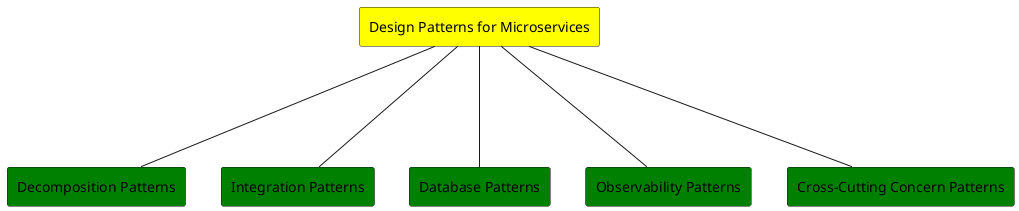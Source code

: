 @startuml
rectangle "Design Patterns for Microservices" as DpfMSA #yellow

rectangle "Decomposition Patterns" as Decomposition #green
rectangle "Integration Patterns" as Integration #green
rectangle "Database Patterns" as Database #green
rectangle "Observability Patterns" as Observability #green
rectangle "Cross-Cutting Concern Patterns" as CrossCuttingConcern #green
DpfMSA --- Decomposition
DpfMSA --- Integration
DpfMSA --- Database
DpfMSA --- Observability
DpfMSA --- CrossCuttingConcern
@enduml
